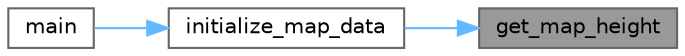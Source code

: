 digraph "get_map_height"
{
 // INTERACTIVE_SVG=YES
 // LATEX_PDF_SIZE
  bgcolor="transparent";
  edge [fontname=Helvetica,fontsize=10,labelfontname=Helvetica,labelfontsize=10];
  node [fontname=Helvetica,fontsize=10,shape=box,height=0.2,width=0.4];
  rankdir="RL";
  Node1 [label="get_map_height",height=0.2,width=0.4,color="gray40", fillcolor="grey60", style="filled", fontcolor="black",tooltip="Gets the height of a map."];
  Node1 -> Node2 [dir="back",color="steelblue1",style="solid"];
  Node2 [label="initialize_map_data",height=0.2,width=0.4,color="grey40", fillcolor="white", style="filled",URL="$draw__map__utils_8c.html#aa2d20c5e42ff62d43c7ffab6d84dc5dd",tooltip="Initializes map data."];
  Node2 -> Node3 [dir="back",color="steelblue1",style="solid"];
  Node3 [label="main",height=0.2,width=0.4,color="grey40", fillcolor="white", style="filled",URL="$main_8c.html#a3c04138a5bfe5d72780bb7e82a18e627",tooltip=" "];
}
